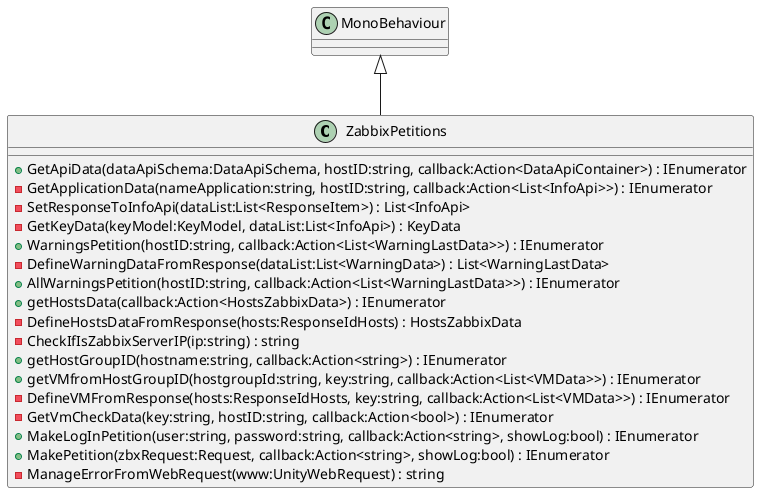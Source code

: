 @startuml
class ZabbixPetitions {
    + GetApiData(dataApiSchema:DataApiSchema, hostID:string, callback:Action<DataApiContainer>) : IEnumerator
    - GetApplicationData(nameApplication:string, hostID:string, callback:Action<List<InfoApi>>) : IEnumerator
    - SetResponseToInfoApi(dataList:List<ResponseItem>) : List<InfoApi>
    - GetKeyData(keyModel:KeyModel, dataList:List<InfoApi>) : KeyData
    + WarningsPetition(hostID:string, callback:Action<List<WarningLastData>>) : IEnumerator
    - DefineWarningDataFromResponse(dataList:List<WarningData>) : List<WarningLastData>
    + AllWarningsPetition(hostID:string, callback:Action<List<WarningLastData>>) : IEnumerator
    + getHostsData(callback:Action<HostsZabbixData>) : IEnumerator
    - DefineHostsDataFromResponse(hosts:ResponseIdHosts) : HostsZabbixData
    - CheckIfIsZabbixServerIP(ip:string) : string
    + getHostGroupID(hostname:string, callback:Action<string>) : IEnumerator
    + getVMfromHostGroupID(hostgroupId:string, key:string, callback:Action<List<VMData>>) : IEnumerator
    - DefineVMFromResponse(hosts:ResponseIdHosts, key:string, callback:Action<List<VMData>>) : IEnumerator
    - GetVmCheckData(key:string, hostID:string, callback:Action<bool>) : IEnumerator
    + MakeLogInPetition(user:string, password:string, callback:Action<string>, showLog:bool) : IEnumerator
    + MakePetition(zbxRequest:Request, callback:Action<string>, showLog:bool) : IEnumerator
    - ManageErrorFromWebRequest(www:UnityWebRequest) : string
}
MonoBehaviour <|-- ZabbixPetitions
@enduml
